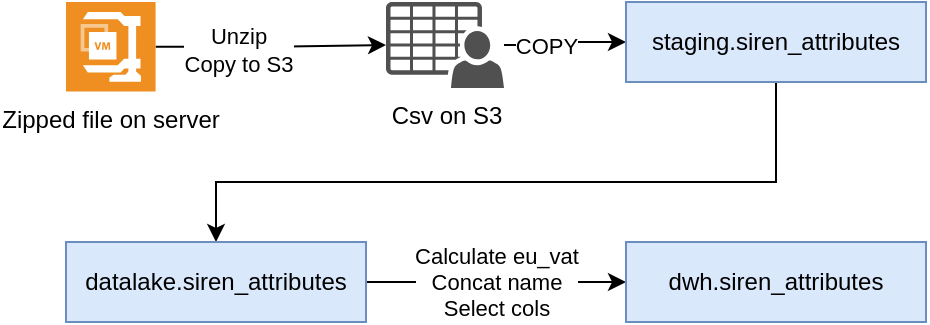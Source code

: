 <mxfile version="14.1.8" type="device"><diagram id="_9sMwZX_pum4pg9gxNcl" name="Page-1"><mxGraphModel dx="786" dy="580" grid="1" gridSize="10" guides="1" tooltips="1" connect="1" arrows="1" fold="1" page="1" pageScale="1" pageWidth="827" pageHeight="1169" math="0" shadow="0"><root><mxCell id="0"/><mxCell id="1" parent="0"/><mxCell id="DrcVJQmnbPgdxPa7a3EK-4" style="edgeStyle=orthogonalEdgeStyle;rounded=0;orthogonalLoop=1;jettySize=auto;html=1;" edge="1" parent="1" source="DrcVJQmnbPgdxPa7a3EK-2" target="DrcVJQmnbPgdxPa7a3EK-3"><mxGeometry relative="1" as="geometry"/></mxCell><mxCell id="DrcVJQmnbPgdxPa7a3EK-5" value="Unzip&lt;br&gt;Copy to S3" style="edgeLabel;html=1;align=center;verticalAlign=middle;resizable=0;points=[];" vertex="1" connectable="0" parent="DrcVJQmnbPgdxPa7a3EK-4"><mxGeometry x="-0.298" y="-1" relative="1" as="geometry"><mxPoint as="offset"/></mxGeometry></mxCell><mxCell id="DrcVJQmnbPgdxPa7a3EK-2" value="Zipped file on server" style="shadow=0;dashed=0;html=1;strokeColor=none;fillColor=#EF8F21;labelPosition=center;verticalLabelPosition=bottom;verticalAlign=top;align=center;outlineConnect=0;shape=mxgraph.veeam.2d.veeamzip;" vertex="1" parent="1"><mxGeometry x="40" y="40" width="44.8" height="44.8" as="geometry"/></mxCell><mxCell id="DrcVJQmnbPgdxPa7a3EK-6" style="edgeStyle=orthogonalEdgeStyle;rounded=0;orthogonalLoop=1;jettySize=auto;html=1;" edge="1" parent="1" source="DrcVJQmnbPgdxPa7a3EK-3" target="DrcVJQmnbPgdxPa7a3EK-8"><mxGeometry relative="1" as="geometry"><mxPoint x="320" y="62.4" as="targetPoint"/></mxGeometry></mxCell><mxCell id="DrcVJQmnbPgdxPa7a3EK-7" value="COPY" style="edgeLabel;html=1;align=center;verticalAlign=middle;resizable=0;points=[];" vertex="1" connectable="0" parent="DrcVJQmnbPgdxPa7a3EK-6"><mxGeometry x="-0.709" y="2" relative="1" as="geometry"><mxPoint x="12" y="2" as="offset"/></mxGeometry></mxCell><mxCell id="DrcVJQmnbPgdxPa7a3EK-3" value="Csv on S3" style="pointerEvents=1;shadow=0;dashed=0;html=1;strokeColor=none;fillColor=#505050;labelPosition=center;verticalLabelPosition=bottom;verticalAlign=top;outlineConnect=0;align=center;shape=mxgraph.office.users.csv_file;" vertex="1" parent="1"><mxGeometry x="200" y="40" width="59" height="43" as="geometry"/></mxCell><mxCell id="DrcVJQmnbPgdxPa7a3EK-11" style="edgeStyle=orthogonalEdgeStyle;rounded=0;orthogonalLoop=1;jettySize=auto;html=1;entryX=0.5;entryY=0;entryDx=0;entryDy=0;" edge="1" parent="1" source="DrcVJQmnbPgdxPa7a3EK-8" target="DrcVJQmnbPgdxPa7a3EK-10"><mxGeometry relative="1" as="geometry"><Array as="points"><mxPoint x="395" y="130"/><mxPoint x="115" y="130"/></Array></mxGeometry></mxCell><mxCell id="DrcVJQmnbPgdxPa7a3EK-8" value="staging.siren_attributes" style="rounded=0;whiteSpace=wrap;html=1;fillColor=#dae8fc;strokeColor=#6c8ebf;" vertex="1" parent="1"><mxGeometry x="320" y="40" width="150" height="40" as="geometry"/></mxCell><mxCell id="DrcVJQmnbPgdxPa7a3EK-13" value="Calculate eu_vat&lt;br&gt;Concat name&lt;br&gt;Select cols" style="edgeStyle=orthogonalEdgeStyle;rounded=0;orthogonalLoop=1;jettySize=auto;html=1;" edge="1" parent="1" source="DrcVJQmnbPgdxPa7a3EK-10" target="DrcVJQmnbPgdxPa7a3EK-12"><mxGeometry relative="1" as="geometry"/></mxCell><mxCell id="DrcVJQmnbPgdxPa7a3EK-10" value="datalake.siren_attributes" style="rounded=0;whiteSpace=wrap;html=1;fillColor=#dae8fc;strokeColor=#6c8ebf;" vertex="1" parent="1"><mxGeometry x="40" y="160" width="150" height="40" as="geometry"/></mxCell><mxCell id="DrcVJQmnbPgdxPa7a3EK-12" value="dwh.siren_attributes" style="rounded=0;whiteSpace=wrap;html=1;fillColor=#dae8fc;strokeColor=#6c8ebf;" vertex="1" parent="1"><mxGeometry x="320" y="160" width="150" height="40" as="geometry"/></mxCell></root></mxGraphModel></diagram></mxfile>